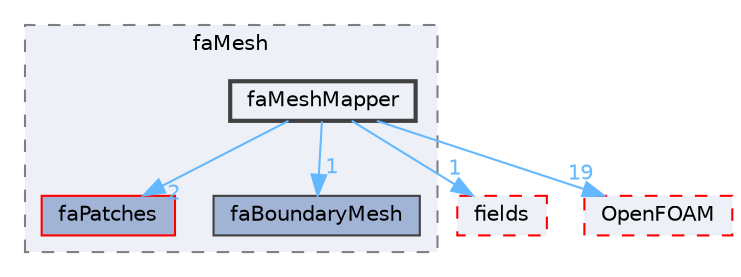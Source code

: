 digraph "src/finiteArea/faMesh/faMeshMapper"
{
 // LATEX_PDF_SIZE
  bgcolor="transparent";
  edge [fontname=Helvetica,fontsize=10,labelfontname=Helvetica,labelfontsize=10];
  node [fontname=Helvetica,fontsize=10,shape=box,height=0.2,width=0.4];
  compound=true
  subgraph clusterdir_f14612db68a06d13a87d37d60dc895d5 {
    graph [ bgcolor="#edf0f7", pencolor="grey50", label="faMesh", fontname=Helvetica,fontsize=10 style="filled,dashed", URL="dir_f14612db68a06d13a87d37d60dc895d5.html",tooltip=""]
  dir_1028666fa0015a1ce8e74756e12c97d3 [label="faPatches", fillcolor="#a2b4d6", color="red", style="filled", URL="dir_1028666fa0015a1ce8e74756e12c97d3.html",tooltip=""];
  dir_4b1e64a1495216c5f8c8d2715aaf6db0 [label="faBoundaryMesh", fillcolor="#a2b4d6", color="grey25", style="filled", URL="dir_4b1e64a1495216c5f8c8d2715aaf6db0.html",tooltip=""];
  dir_a5c362835fa3e94a978f27c677bf7dce [label="faMeshMapper", fillcolor="#edf0f7", color="grey25", style="filled,bold", URL="dir_a5c362835fa3e94a978f27c677bf7dce.html",tooltip=""];
  }
  dir_82c77a639fb8894523e0866635d617d1 [label="fields", fillcolor="#edf0f7", color="red", style="filled,dashed", URL="dir_82c77a639fb8894523e0866635d617d1.html",tooltip=""];
  dir_c5473ff19b20e6ec4dfe5c310b3778a8 [label="OpenFOAM", fillcolor="#edf0f7", color="red", style="filled,dashed", URL="dir_c5473ff19b20e6ec4dfe5c310b3778a8.html",tooltip=""];
  dir_a5c362835fa3e94a978f27c677bf7dce->dir_1028666fa0015a1ce8e74756e12c97d3 [headlabel="2", labeldistance=1.5 headhref="dir_001296_001305.html" href="dir_001296_001305.html" color="steelblue1" fontcolor="steelblue1"];
  dir_a5c362835fa3e94a978f27c677bf7dce->dir_4b1e64a1495216c5f8c8d2715aaf6db0 [headlabel="1", labeldistance=1.5 headhref="dir_001296_001241.html" href="dir_001296_001241.html" color="steelblue1" fontcolor="steelblue1"];
  dir_a5c362835fa3e94a978f27c677bf7dce->dir_82c77a639fb8894523e0866635d617d1 [headlabel="1", labeldistance=1.5 headhref="dir_001296_001330.html" href="dir_001296_001330.html" color="steelblue1" fontcolor="steelblue1"];
  dir_a5c362835fa3e94a978f27c677bf7dce->dir_c5473ff19b20e6ec4dfe5c310b3778a8 [headlabel="19", labeldistance=1.5 headhref="dir_001296_002695.html" href="dir_001296_002695.html" color="steelblue1" fontcolor="steelblue1"];
}

